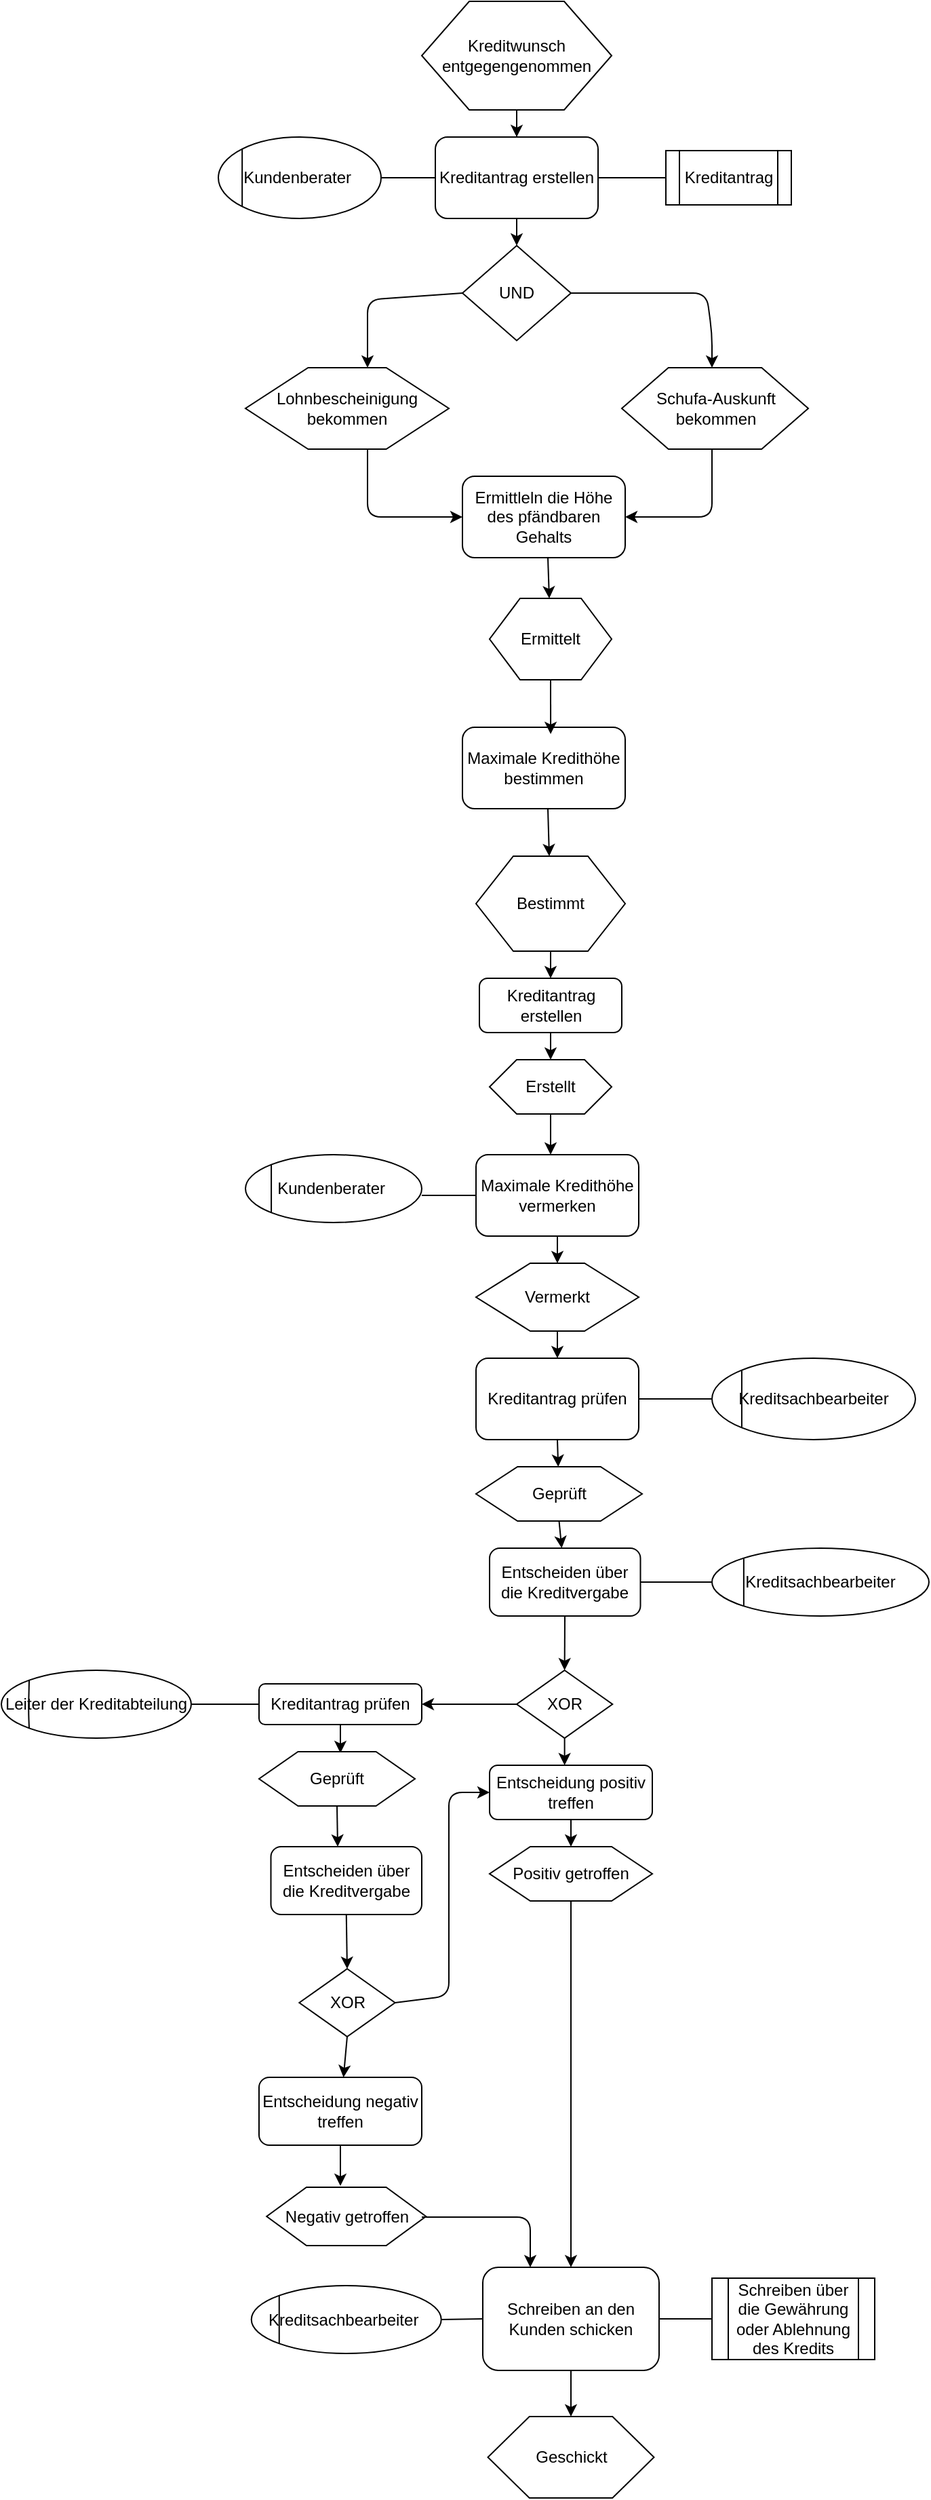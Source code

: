 <mxfile version="13.1.3" type="github"><diagram id="yc12LPO-d8AtQOvH7ZnS" name="Page-1"><mxGraphModel dx="1509" dy="552" grid="1" gridSize="10" guides="1" tooltips="1" connect="1" arrows="1" fold="1" page="1" pageScale="1" pageWidth="827" pageHeight="1169" math="0" shadow="0"><root><mxCell id="0"/><mxCell id="1" parent="0"/><mxCell id="1PadI682nTT_iZn5jFXs-8" value="" style="edgeStyle=orthogonalEdgeStyle;rounded=0;orthogonalLoop=1;jettySize=auto;html=1;" edge="1" parent="1" source="1PadI682nTT_iZn5jFXs-2" target="1PadI682nTT_iZn5jFXs-3"><mxGeometry relative="1" as="geometry"/></mxCell><mxCell id="1PadI682nTT_iZn5jFXs-2" value="Kreditwunsch entgegengenommen" style="shape=hexagon;perimeter=hexagonPerimeter2;whiteSpace=wrap;html=1;" vertex="1" parent="1"><mxGeometry x="200" y="20" width="140" height="80" as="geometry"/></mxCell><mxCell id="1PadI682nTT_iZn5jFXs-3" value="Kreditantrag erstellen" style="rounded=1;whiteSpace=wrap;html=1;" vertex="1" parent="1"><mxGeometry x="210" y="120" width="120" height="60" as="geometry"/></mxCell><mxCell id="1PadI682nTT_iZn5jFXs-4" value="UND" style="rhombus;whiteSpace=wrap;html=1;" vertex="1" parent="1"><mxGeometry x="230" y="200" width="80" height="70" as="geometry"/></mxCell><mxCell id="1PadI682nTT_iZn5jFXs-10" value="" style="endArrow=classic;html=1;exitX=0.5;exitY=1;exitDx=0;exitDy=0;" edge="1" parent="1" source="1PadI682nTT_iZn5jFXs-3" target="1PadI682nTT_iZn5jFXs-4"><mxGeometry width="50" height="50" relative="1" as="geometry"><mxPoint x="280" y="190" as="sourcePoint"/><mxPoint x="360" y="280" as="targetPoint"/></mxGeometry></mxCell><mxCell id="1PadI682nTT_iZn5jFXs-11" value="" style="endArrow=classic;html=1;exitX=1;exitY=0.5;exitDx=0;exitDy=0;entryX=0.5;entryY=0;entryDx=0;entryDy=0;" edge="1" parent="1" source="1PadI682nTT_iZn5jFXs-4"><mxGeometry width="50" height="50" relative="1" as="geometry"><mxPoint x="310" y="330" as="sourcePoint"/><mxPoint x="414" y="290" as="targetPoint"/><Array as="points"><mxPoint x="410" y="235"/><mxPoint x="414" y="265"/></Array></mxGeometry></mxCell><mxCell id="1PadI682nTT_iZn5jFXs-13" value="Ermittleln die Höhe des pfändbaren Gehalts" style="rounded=1;whiteSpace=wrap;html=1;" vertex="1" parent="1"><mxGeometry x="230" y="370" width="120" height="60" as="geometry"/></mxCell><mxCell id="1PadI682nTT_iZn5jFXs-14" value="" style="endArrow=classic;html=1;exitX=0.5;exitY=1;exitDx=0;exitDy=0;entryX=1;entryY=0.5;entryDx=0;entryDy=0;" edge="1" parent="1" target="1PadI682nTT_iZn5jFXs-13"><mxGeometry width="50" height="50" relative="1" as="geometry"><mxPoint x="414" y="350" as="sourcePoint"/><mxPoint x="360" y="280" as="targetPoint"/><Array as="points"><mxPoint x="414" y="400"/></Array></mxGeometry></mxCell><mxCell id="1PadI682nTT_iZn5jFXs-15" value="" style="endArrow=classic;html=1;exitX=0.5;exitY=1;exitDx=0;exitDy=0;entryX=0;entryY=0.5;entryDx=0;entryDy=0;" edge="1" parent="1" target="1PadI682nTT_iZn5jFXs-13"><mxGeometry width="50" height="50" relative="1" as="geometry"><mxPoint x="160" y="350" as="sourcePoint"/><mxPoint x="360" y="280" as="targetPoint"/><Array as="points"><mxPoint x="160" y="400"/></Array></mxGeometry></mxCell><mxCell id="1PadI682nTT_iZn5jFXs-17" value="Maximale Kredithöhe bestimmen" style="rounded=1;whiteSpace=wrap;html=1;" vertex="1" parent="1"><mxGeometry x="230" y="555" width="120" height="60" as="geometry"/></mxCell><mxCell id="1PadI682nTT_iZn5jFXs-18" value="Ermittelt" style="shape=hexagon;perimeter=hexagonPerimeter2;whiteSpace=wrap;html=1;size=0.25;" vertex="1" parent="1"><mxGeometry x="250" y="460" width="90" height="60" as="geometry"/></mxCell><mxCell id="1PadI682nTT_iZn5jFXs-19" value="" style="endArrow=classic;html=1;" edge="1" parent="1" target="1PadI682nTT_iZn5jFXs-18"><mxGeometry width="50" height="50" relative="1" as="geometry"><mxPoint x="293" y="430" as="sourcePoint"/><mxPoint x="200" y="470" as="targetPoint"/></mxGeometry></mxCell><mxCell id="1PadI682nTT_iZn5jFXs-20" value="" style="endArrow=classic;html=1;exitX=0.5;exitY=1;exitDx=0;exitDy=0;entryX=0.542;entryY=0.083;entryDx=0;entryDy=0;entryPerimeter=0;" edge="1" parent="1" source="1PadI682nTT_iZn5jFXs-18" target="1PadI682nTT_iZn5jFXs-17"><mxGeometry width="50" height="50" relative="1" as="geometry"><mxPoint x="310" y="520" as="sourcePoint"/><mxPoint x="295" y="550" as="targetPoint"/></mxGeometry></mxCell><mxCell id="1PadI682nTT_iZn5jFXs-21" value="Bestimmt" style="shape=hexagon;perimeter=hexagonPerimeter2;whiteSpace=wrap;html=1;size=0.25;" vertex="1" parent="1"><mxGeometry x="240" y="650" width="110" height="70" as="geometry"/></mxCell><mxCell id="1PadI682nTT_iZn5jFXs-22" value="" style="endArrow=classic;html=1;" edge="1" parent="1" target="1PadI682nTT_iZn5jFXs-21"><mxGeometry width="50" height="50" relative="1" as="geometry"><mxPoint x="293" y="615" as="sourcePoint"/><mxPoint x="360" y="630" as="targetPoint"/></mxGeometry></mxCell><mxCell id="1PadI682nTT_iZn5jFXs-24" value="Kreditantrag erstellen" style="rounded=1;whiteSpace=wrap;html=1;" vertex="1" parent="1"><mxGeometry x="242.5" y="740" width="105" height="40" as="geometry"/></mxCell><mxCell id="1PadI682nTT_iZn5jFXs-26" value="Erstellt" style="shape=hexagon;perimeter=hexagonPerimeter2;whiteSpace=wrap;html=1;size=0.222;" vertex="1" parent="1"><mxGeometry x="250" y="800" width="90" height="40" as="geometry"/></mxCell><mxCell id="1PadI682nTT_iZn5jFXs-27" value="" style="endArrow=classic;html=1;exitX=0.5;exitY=1;exitDx=0;exitDy=0;" edge="1" parent="1" source="1PadI682nTT_iZn5jFXs-21" target="1PadI682nTT_iZn5jFXs-24"><mxGeometry width="50" height="50" relative="1" as="geometry"><mxPoint x="300" y="850" as="sourcePoint"/><mxPoint x="350" y="800" as="targetPoint"/></mxGeometry></mxCell><mxCell id="1PadI682nTT_iZn5jFXs-28" value="" style="endArrow=classic;html=1;exitX=0.5;exitY=1;exitDx=0;exitDy=0;" edge="1" parent="1" source="1PadI682nTT_iZn5jFXs-24" target="1PadI682nTT_iZn5jFXs-26"><mxGeometry width="50" height="50" relative="1" as="geometry"><mxPoint x="300" y="850" as="sourcePoint"/><mxPoint x="350" y="800" as="targetPoint"/></mxGeometry></mxCell><mxCell id="1PadI682nTT_iZn5jFXs-29" value="Maximale Kredithöhe vermerken" style="rounded=1;whiteSpace=wrap;html=1;" vertex="1" parent="1"><mxGeometry x="240" y="870" width="120" height="60" as="geometry"/></mxCell><mxCell id="1PadI682nTT_iZn5jFXs-31" value="Vermerkt" style="shape=hexagon;perimeter=hexagonPerimeter2;whiteSpace=wrap;html=1;size=0.333;" vertex="1" parent="1"><mxGeometry x="240" y="950" width="120" height="50" as="geometry"/></mxCell><mxCell id="1PadI682nTT_iZn5jFXs-32" value="" style="endArrow=classic;html=1;exitX=0.5;exitY=1;exitDx=0;exitDy=0;" edge="1" parent="1" source="1PadI682nTT_iZn5jFXs-26"><mxGeometry width="50" height="50" relative="1" as="geometry"><mxPoint x="310" y="900" as="sourcePoint"/><mxPoint x="295" y="870" as="targetPoint"/></mxGeometry></mxCell><mxCell id="1PadI682nTT_iZn5jFXs-33" value="" style="endArrow=classic;html=1;exitX=0.5;exitY=1;exitDx=0;exitDy=0;entryX=0.5;entryY=0;entryDx=0;entryDy=0;" edge="1" parent="1" source="1PadI682nTT_iZn5jFXs-29" target="1PadI682nTT_iZn5jFXs-31"><mxGeometry width="50" height="50" relative="1" as="geometry"><mxPoint x="310" y="900" as="sourcePoint"/><mxPoint x="360" y="850" as="targetPoint"/></mxGeometry></mxCell><mxCell id="1PadI682nTT_iZn5jFXs-34" value="Kreditantrag prüfen" style="rounded=1;whiteSpace=wrap;html=1;" vertex="1" parent="1"><mxGeometry x="240" y="1020" width="120" height="60" as="geometry"/></mxCell><mxCell id="1PadI682nTT_iZn5jFXs-35" value="" style="endArrow=classic;html=1;entryX=0.5;entryY=0;entryDx=0;entryDy=0;" edge="1" parent="1" source="1PadI682nTT_iZn5jFXs-31" target="1PadI682nTT_iZn5jFXs-34"><mxGeometry width="50" height="50" relative="1" as="geometry"><mxPoint x="320" y="1130" as="sourcePoint"/><mxPoint x="370" y="1080" as="targetPoint"/></mxGeometry></mxCell><mxCell id="1PadI682nTT_iZn5jFXs-36" value="Geprüft" style="shape=hexagon;perimeter=hexagonPerimeter2;whiteSpace=wrap;html=1;" vertex="1" parent="1"><mxGeometry x="240" y="1100" width="122.5" height="40" as="geometry"/></mxCell><mxCell id="1PadI682nTT_iZn5jFXs-37" value="" style="endArrow=classic;html=1;exitX=0.5;exitY=1;exitDx=0;exitDy=0;" edge="1" parent="1" source="1PadI682nTT_iZn5jFXs-34" target="1PadI682nTT_iZn5jFXs-36"><mxGeometry width="50" height="50" relative="1" as="geometry"><mxPoint x="270" y="1140" as="sourcePoint"/><mxPoint x="320" y="1090" as="targetPoint"/></mxGeometry></mxCell><mxCell id="1PadI682nTT_iZn5jFXs-38" value="" style="endArrow=classic;html=1;exitX=0.5;exitY=1;exitDx=0;exitDy=0;" edge="1" parent="1" source="1PadI682nTT_iZn5jFXs-36" target="1PadI682nTT_iZn5jFXs-39"><mxGeometry width="50" height="50" relative="1" as="geometry"><mxPoint x="270" y="1140" as="sourcePoint"/><mxPoint x="301" y="1170" as="targetPoint"/></mxGeometry></mxCell><mxCell id="1PadI682nTT_iZn5jFXs-39" value="Entscheiden über die Kreditvergabe" style="rounded=1;whiteSpace=wrap;html=1;" vertex="1" parent="1"><mxGeometry x="250" y="1160" width="111.25" height="50" as="geometry"/></mxCell><mxCell id="1PadI682nTT_iZn5jFXs-41" value="" style="endArrow=classic;html=1;entryX=0.5;entryY=0;entryDx=0;entryDy=0;" edge="1" parent="1" source="1PadI682nTT_iZn5jFXs-39" target="1PadI682nTT_iZn5jFXs-40"><mxGeometry width="50" height="50" relative="1" as="geometry"><mxPoint x="290" y="1210" as="sourcePoint"/><mxPoint x="330" y="1240" as="targetPoint"/></mxGeometry></mxCell><mxCell id="1PadI682nTT_iZn5jFXs-40" value="XOR" style="rhombus;whiteSpace=wrap;html=1;" vertex="1" parent="1"><mxGeometry x="270" y="1250" width="70.63" height="50" as="geometry"/></mxCell><mxCell id="1PadI682nTT_iZn5jFXs-51" value="" style="endArrow=classic;html=1;rounded=0;exitX=0.5;exitY=1;exitDx=0;exitDy=0;" edge="1" parent="1" source="1PadI682nTT_iZn5jFXs-40"><mxGeometry width="50" height="50" relative="1" as="geometry"><mxPoint x="310" y="1320" as="sourcePoint"/><mxPoint x="305.313" y="1320" as="targetPoint"/><Array as="points"/></mxGeometry></mxCell><mxCell id="1PadI682nTT_iZn5jFXs-53" value="Entscheidung positiv treffen" style="rounded=1;whiteSpace=wrap;html=1;" vertex="1" parent="1"><mxGeometry x="250" y="1320" width="120" height="40" as="geometry"/></mxCell><mxCell id="1PadI682nTT_iZn5jFXs-55" value="Positiv getroffen" style="shape=hexagon;perimeter=hexagonPerimeter2;whiteSpace=wrap;html=1;" vertex="1" parent="1"><mxGeometry x="250" y="1380" width="120" height="40" as="geometry"/></mxCell><mxCell id="1PadI682nTT_iZn5jFXs-56" value="" style="endArrow=classic;html=1;exitX=0.5;exitY=1;exitDx=0;exitDy=0;" edge="1" parent="1" source="1PadI682nTT_iZn5jFXs-53" target="1PadI682nTT_iZn5jFXs-55"><mxGeometry width="50" height="50" relative="1" as="geometry"><mxPoint x="305" y="1370" as="sourcePoint"/><mxPoint x="340" y="1280" as="targetPoint"/></mxGeometry></mxCell><mxCell id="1PadI682nTT_iZn5jFXs-57" value="Schreiben an den Kunden schicken" style="rounded=1;whiteSpace=wrap;html=1;" vertex="1" parent="1"><mxGeometry x="245" y="1690" width="130" height="76" as="geometry"/></mxCell><mxCell id="1PadI682nTT_iZn5jFXs-58" value="Geschickt" style="shape=hexagon;perimeter=hexagonPerimeter2;whiteSpace=wrap;html=1;size=0.25;" vertex="1" parent="1"><mxGeometry x="248.75" y="1800" width="122.5" height="60" as="geometry"/></mxCell><mxCell id="1PadI682nTT_iZn5jFXs-59" value="" style="endArrow=classic;html=1;exitX=0.5;exitY=1;exitDx=0;exitDy=0;" edge="1" parent="1" source="1PadI682nTT_iZn5jFXs-57" target="1PadI682nTT_iZn5jFXs-58"><mxGeometry width="50" height="50" relative="1" as="geometry"><mxPoint x="290" y="1580" as="sourcePoint"/><mxPoint x="340" y="1530" as="targetPoint"/></mxGeometry></mxCell><mxCell id="1PadI682nTT_iZn5jFXs-60" value="" style="endArrow=classic;html=1;entryX=0.5;entryY=0;entryDx=0;entryDy=0;" edge="1" parent="1" source="1PadI682nTT_iZn5jFXs-55" target="1PadI682nTT_iZn5jFXs-57"><mxGeometry width="50" height="50" relative="1" as="geometry"><mxPoint x="290" y="1580" as="sourcePoint"/><mxPoint x="340" y="1530" as="targetPoint"/></mxGeometry></mxCell><mxCell id="1PadI682nTT_iZn5jFXs-63" value="" style="endArrow=classic;html=1;exitX=0;exitY=0.5;exitDx=0;exitDy=0;entryX=0.5;entryY=0;entryDx=0;entryDy=0;" edge="1" parent="1" source="1PadI682nTT_iZn5jFXs-4"><mxGeometry width="50" height="50" relative="1" as="geometry"><mxPoint x="270" y="220" as="sourcePoint"/><mxPoint x="160" y="290" as="targetPoint"/><Array as="points"><mxPoint x="160" y="240"/></Array></mxGeometry></mxCell><mxCell id="1PadI682nTT_iZn5jFXs-64" value="Schreiben über die Gewährung oder Ablehnung des Kredits" style="shape=process;whiteSpace=wrap;html=1;backgroundOutline=1;" vertex="1" parent="1"><mxGeometry x="414" y="1698" width="120" height="60" as="geometry"/></mxCell><mxCell id="1PadI682nTT_iZn5jFXs-68" value="Kreditantrag" style="shape=process;whiteSpace=wrap;html=1;backgroundOutline=1;size=0.108;" vertex="1" parent="1"><mxGeometry x="380" y="130" width="92.5" height="40" as="geometry"/></mxCell><mxCell id="1PadI682nTT_iZn5jFXs-69" value="" style="endArrow=none;html=1;exitX=1;exitY=0.5;exitDx=0;exitDy=0;" edge="1" parent="1" source="1PadI682nTT_iZn5jFXs-3"><mxGeometry width="50" height="50" relative="1" as="geometry"><mxPoint x="380" y="250" as="sourcePoint"/><mxPoint x="380" y="150" as="targetPoint"/><Array as="points"/></mxGeometry></mxCell><mxCell id="1PadI682nTT_iZn5jFXs-70" value="Lohnbescheinigung bekommen" style="shape=hexagon;perimeter=hexagonPerimeter2;whiteSpace=wrap;html=1;size=0.308;" vertex="1" parent="1"><mxGeometry x="70" y="290" width="150" height="60" as="geometry"/></mxCell><mxCell id="1PadI682nTT_iZn5jFXs-71" value="Schufa-Auskunft bekommen" style="shape=hexagon;perimeter=hexagonPerimeter2;whiteSpace=wrap;html=1;" vertex="1" parent="1"><mxGeometry x="347.5" y="290" width="137.5" height="60" as="geometry"/></mxCell><mxCell id="1PadI682nTT_iZn5jFXs-72" value="Kundenberater&amp;nbsp;" style="ellipse;whiteSpace=wrap;html=1;shadow=0;" vertex="1" parent="1"><mxGeometry x="50" y="120" width="120" height="60" as="geometry"/></mxCell><mxCell id="1PadI682nTT_iZn5jFXs-77" value="" style="endArrow=none;html=1;exitX=1;exitY=0.5;exitDx=0;exitDy=0;" edge="1" parent="1" source="1PadI682nTT_iZn5jFXs-72" target="1PadI682nTT_iZn5jFXs-3"><mxGeometry width="50" height="50" relative="1" as="geometry"><mxPoint x="220" y="230" as="sourcePoint"/><mxPoint x="270" y="180" as="targetPoint"/></mxGeometry></mxCell><mxCell id="1PadI682nTT_iZn5jFXs-78" value="" style="endArrow=none;html=1;entryX=0;entryY=0;entryDx=0;entryDy=0;exitX=0;exitY=1;exitDx=0;exitDy=0;" edge="1" parent="1" source="1PadI682nTT_iZn5jFXs-72" target="1PadI682nTT_iZn5jFXs-72"><mxGeometry width="50" height="50" relative="1" as="geometry"><mxPoint x="90" y="190" as="sourcePoint"/><mxPoint x="270" y="180" as="targetPoint"/><Array as="points"/></mxGeometry></mxCell><mxCell id="1PadI682nTT_iZn5jFXs-79" value="Kundenberater&amp;nbsp;" style="ellipse;whiteSpace=wrap;html=1;shadow=0;" vertex="1" parent="1"><mxGeometry x="70" y="870" width="130" height="50" as="geometry"/></mxCell><mxCell id="1PadI682nTT_iZn5jFXs-80" value="" style="endArrow=none;html=1;exitX=0;exitY=1;exitDx=0;exitDy=0;entryX=0;entryY=0;entryDx=0;entryDy=0;" edge="1" parent="1" source="1PadI682nTT_iZn5jFXs-79" target="1PadI682nTT_iZn5jFXs-79"><mxGeometry width="50" height="50" relative="1" as="geometry"><mxPoint x="200" y="840" as="sourcePoint"/><mxPoint x="250" y="790" as="targetPoint"/></mxGeometry></mxCell><mxCell id="1PadI682nTT_iZn5jFXs-81" value="" style="endArrow=none;html=1;entryX=0;entryY=0.5;entryDx=0;entryDy=0;" edge="1" parent="1" target="1PadI682nTT_iZn5jFXs-29"><mxGeometry width="50" height="50" relative="1" as="geometry"><mxPoint x="200" y="900" as="sourcePoint"/><mxPoint x="250" y="790" as="targetPoint"/></mxGeometry></mxCell><mxCell id="1PadI682nTT_iZn5jFXs-82" value="Kreditsachbearbeiter" style="ellipse;whiteSpace=wrap;html=1;shadow=0;" vertex="1" parent="1"><mxGeometry x="414" y="1020" width="150" height="60" as="geometry"/></mxCell><mxCell id="1PadI682nTT_iZn5jFXs-83" value="" style="endArrow=none;html=1;entryX=0;entryY=0.5;entryDx=0;entryDy=0;" edge="1" parent="1" source="1PadI682nTT_iZn5jFXs-34" target="1PadI682nTT_iZn5jFXs-82"><mxGeometry width="50" height="50" relative="1" as="geometry"><mxPoint x="220" y="1150" as="sourcePoint"/><mxPoint x="270" y="1100" as="targetPoint"/></mxGeometry></mxCell><mxCell id="1PadI682nTT_iZn5jFXs-85" value="" style="endArrow=none;html=1;exitX=0;exitY=1;exitDx=0;exitDy=0;entryX=0;entryY=0;entryDx=0;entryDy=0;" edge="1" parent="1" source="1PadI682nTT_iZn5jFXs-82" target="1PadI682nTT_iZn5jFXs-82"><mxGeometry width="50" height="50" relative="1" as="geometry"><mxPoint x="410" y="1090" as="sourcePoint"/><mxPoint x="410" y="1060" as="targetPoint"/><Array as="points"/></mxGeometry></mxCell><mxCell id="1PadI682nTT_iZn5jFXs-86" value="Kreditsachbearbeiter" style="ellipse;whiteSpace=wrap;html=1;shadow=0;" vertex="1" parent="1"><mxGeometry x="414" y="1160" width="160" height="50" as="geometry"/></mxCell><mxCell id="1PadI682nTT_iZn5jFXs-87" value="" style="endArrow=none;html=1;exitX=1;exitY=0.5;exitDx=0;exitDy=0;entryX=0;entryY=0.5;entryDx=0;entryDy=0;" edge="1" parent="1" source="1PadI682nTT_iZn5jFXs-39" target="1PadI682nTT_iZn5jFXs-86"><mxGeometry width="50" height="50" relative="1" as="geometry"><mxPoint x="220" y="1150" as="sourcePoint"/><mxPoint x="270" y="1100" as="targetPoint"/></mxGeometry></mxCell><mxCell id="1PadI682nTT_iZn5jFXs-88" value="" style="endArrow=none;html=1;exitX=0;exitY=1;exitDx=0;exitDy=0;entryX=0;entryY=0;entryDx=0;entryDy=0;" edge="1" parent="1" source="1PadI682nTT_iZn5jFXs-86" target="1PadI682nTT_iZn5jFXs-86"><mxGeometry width="50" height="50" relative="1" as="geometry"><mxPoint x="220" y="1150" as="sourcePoint"/><mxPoint x="437" y="1170" as="targetPoint"/></mxGeometry></mxCell><mxCell id="1PadI682nTT_iZn5jFXs-89" value="Kreditsachbearbeiter&amp;nbsp;" style="ellipse;whiteSpace=wrap;html=1;shadow=0;" vertex="1" parent="1"><mxGeometry x="74.37" y="1703.5" width="140" height="50" as="geometry"/></mxCell><mxCell id="1PadI682nTT_iZn5jFXs-90" value="" style="endArrow=none;html=1;exitX=1;exitY=0.5;exitDx=0;exitDy=0;entryX=0;entryY=0.5;entryDx=0;entryDy=0;" edge="1" parent="1" source="1PadI682nTT_iZn5jFXs-89" target="1PadI682nTT_iZn5jFXs-57"><mxGeometry width="50" height="50" relative="1" as="geometry"><mxPoint x="230" y="1470" as="sourcePoint"/><mxPoint x="280" y="1420" as="targetPoint"/></mxGeometry></mxCell><mxCell id="1PadI682nTT_iZn5jFXs-91" value="" style="endArrow=none;html=1;exitX=0;exitY=1;exitDx=0;exitDy=0;entryX=0;entryY=0;entryDx=0;entryDy=0;" edge="1" parent="1" source="1PadI682nTT_iZn5jFXs-89" target="1PadI682nTT_iZn5jFXs-89"><mxGeometry width="50" height="50" relative="1" as="geometry"><mxPoint x="230" y="1470" as="sourcePoint"/><mxPoint x="280" y="1420" as="targetPoint"/></mxGeometry></mxCell><mxCell id="1PadI682nTT_iZn5jFXs-93" value="Kreditantrag prüfen" style="rounded=1;whiteSpace=wrap;html=1;" vertex="1" parent="1"><mxGeometry x="80" y="1260" width="120" height="30" as="geometry"/></mxCell><mxCell id="1PadI682nTT_iZn5jFXs-94" value="" style="endArrow=none;html=1;entryX=0;entryY=0.5;entryDx=0;entryDy=0;" edge="1" parent="1" target="1PadI682nTT_iZn5jFXs-93"><mxGeometry width="50" height="50" relative="1" as="geometry"><mxPoint x="20" y="1275" as="sourcePoint"/><mxPoint x="70" y="1270" as="targetPoint"/></mxGeometry></mxCell><mxCell id="1PadI682nTT_iZn5jFXs-96" value="" style="endArrow=classic;html=1;exitX=0;exitY=0.5;exitDx=0;exitDy=0;" edge="1" parent="1" source="1PadI682nTT_iZn5jFXs-40"><mxGeometry width="50" height="50" relative="1" as="geometry"><mxPoint x="240" y="1270" as="sourcePoint"/><mxPoint x="200" y="1275" as="targetPoint"/></mxGeometry></mxCell><mxCell id="1PadI682nTT_iZn5jFXs-97" value="Leiter der Kreditabteilung" style="ellipse;whiteSpace=wrap;html=1;shadow=0;" vertex="1" parent="1"><mxGeometry x="-110" y="1250" width="140" height="50" as="geometry"/></mxCell><mxCell id="1PadI682nTT_iZn5jFXs-98" value="" style="endArrow=none;html=1;entryX=0;entryY=0;entryDx=0;entryDy=0;exitX=0;exitY=1;exitDx=0;exitDy=0;" edge="1" parent="1" source="1PadI682nTT_iZn5jFXs-97" target="1PadI682nTT_iZn5jFXs-97"><mxGeometry width="50" height="50" relative="1" as="geometry"><mxPoint x="190" y="1270" as="sourcePoint"/><mxPoint x="240" y="1220" as="targetPoint"/><Array as="points"><mxPoint x="-90" y="1280"/></Array></mxGeometry></mxCell><mxCell id="1PadI682nTT_iZn5jFXs-99" value="" style="endArrow=classic;html=1;exitX=0.5;exitY=1;exitDx=0;exitDy=0;" edge="1" parent="1" source="1PadI682nTT_iZn5jFXs-93"><mxGeometry width="50" height="50" relative="1" as="geometry"><mxPoint x="190" y="1270" as="sourcePoint"/><mxPoint x="140" y="1311" as="targetPoint"/></mxGeometry></mxCell><mxCell id="1PadI682nTT_iZn5jFXs-102" value="Geprüft" style="shape=hexagon;perimeter=hexagonPerimeter2;whiteSpace=wrap;html=1;shadow=0;size=0.25;" vertex="1" parent="1"><mxGeometry x="80" y="1310" width="115" height="40" as="geometry"/></mxCell><mxCell id="1PadI682nTT_iZn5jFXs-103" value="" style="endArrow=classic;html=1;exitX=0.5;exitY=1;exitDx=0;exitDy=0;" edge="1" parent="1" source="1PadI682nTT_iZn5jFXs-102"><mxGeometry width="50" height="50" relative="1" as="geometry"><mxPoint x="190" y="1270" as="sourcePoint"/><mxPoint x="138" y="1380" as="targetPoint"/></mxGeometry></mxCell><mxCell id="1PadI682nTT_iZn5jFXs-105" value="Entscheiden über die Kreditvergabe" style="rounded=1;whiteSpace=wrap;html=1;" vertex="1" parent="1"><mxGeometry x="88.75" y="1380" width="111.25" height="50" as="geometry"/></mxCell><mxCell id="1PadI682nTT_iZn5jFXs-106" value="" style="endArrow=none;html=1;exitX=1;exitY=0.5;exitDx=0;exitDy=0;entryX=0;entryY=0.5;entryDx=0;entryDy=0;" edge="1" parent="1" source="1PadI682nTT_iZn5jFXs-57" target="1PadI682nTT_iZn5jFXs-64"><mxGeometry width="50" height="50" relative="1" as="geometry"><mxPoint x="180" y="1440" as="sourcePoint"/><mxPoint x="230" y="1390" as="targetPoint"/></mxGeometry></mxCell><mxCell id="1PadI682nTT_iZn5jFXs-111" value="XOR" style="rhombus;whiteSpace=wrap;html=1;" vertex="1" parent="1"><mxGeometry x="109.68" y="1470" width="70.63" height="50" as="geometry"/></mxCell><mxCell id="1PadI682nTT_iZn5jFXs-114" value="" style="endArrow=classic;html=1;exitX=0.5;exitY=1;exitDx=0;exitDy=0;entryX=0.5;entryY=0;entryDx=0;entryDy=0;" edge="1" parent="1" source="1PadI682nTT_iZn5jFXs-105" target="1PadI682nTT_iZn5jFXs-111"><mxGeometry width="50" height="50" relative="1" as="geometry"><mxPoint x="180" y="1540" as="sourcePoint"/><mxPoint x="230" y="1490" as="targetPoint"/></mxGeometry></mxCell><mxCell id="1PadI682nTT_iZn5jFXs-115" value="" style="endArrow=classic;html=1;exitX=1;exitY=0.5;exitDx=0;exitDy=0;entryX=0;entryY=0.5;entryDx=0;entryDy=0;" edge="1" parent="1" source="1PadI682nTT_iZn5jFXs-111" target="1PadI682nTT_iZn5jFXs-53"><mxGeometry width="50" height="50" relative="1" as="geometry"><mxPoint x="180" y="1540" as="sourcePoint"/><mxPoint x="230" y="1490" as="targetPoint"/><Array as="points"><mxPoint x="220" y="1490"/><mxPoint x="220" y="1340"/></Array></mxGeometry></mxCell><mxCell id="1PadI682nTT_iZn5jFXs-118" value="" style="endArrow=classic;html=1;exitX=0.5;exitY=1;exitDx=0;exitDy=0;" edge="1" parent="1" source="1PadI682nTT_iZn5jFXs-116"><mxGeometry width="50" height="50" relative="1" as="geometry"><mxPoint x="180" y="1540" as="sourcePoint"/><mxPoint x="140" y="1560" as="targetPoint"/></mxGeometry></mxCell><mxCell id="1PadI682nTT_iZn5jFXs-116" value="Entscheidung negativ treffen" style="rounded=1;whiteSpace=wrap;html=1;shadow=0;" vertex="1" parent="1"><mxGeometry x="80" y="1550" width="120" height="50" as="geometry"/></mxCell><mxCell id="1PadI682nTT_iZn5jFXs-119" value="" style="endArrow=classic;html=1;exitX=0.5;exitY=1;exitDx=0;exitDy=0;" edge="1" parent="1" source="1PadI682nTT_iZn5jFXs-111" target="1PadI682nTT_iZn5jFXs-116"><mxGeometry width="50" height="50" relative="1" as="geometry"><mxPoint x="144.995" y="1520" as="sourcePoint"/><mxPoint x="140" y="1560" as="targetPoint"/></mxGeometry></mxCell><mxCell id="1PadI682nTT_iZn5jFXs-121" value="Negativ getroffen" style="shape=hexagon;perimeter=hexagonPerimeter2;whiteSpace=wrap;html=1;shadow=0;" vertex="1" parent="1"><mxGeometry x="85.62" y="1631" width="117.5" height="43" as="geometry"/></mxCell><mxCell id="1PadI682nTT_iZn5jFXs-122" value="" style="endArrow=classic;html=1;exitX=0.5;exitY=1;exitDx=0;exitDy=0;" edge="1" parent="1" source="1PadI682nTT_iZn5jFXs-116"><mxGeometry width="50" height="50" relative="1" as="geometry"><mxPoint x="140" y="1610" as="sourcePoint"/><mxPoint x="140" y="1630" as="targetPoint"/></mxGeometry></mxCell><mxCell id="1PadI682nTT_iZn5jFXs-123" value="" style="endArrow=classic;html=1;" edge="1" parent="1"><mxGeometry width="50" height="50" relative="1" as="geometry"><mxPoint x="200" y="1653" as="sourcePoint"/><mxPoint x="280" y="1690" as="targetPoint"/><Array as="points"><mxPoint x="280" y="1653"/></Array></mxGeometry></mxCell></root></mxGraphModel></diagram></mxfile>